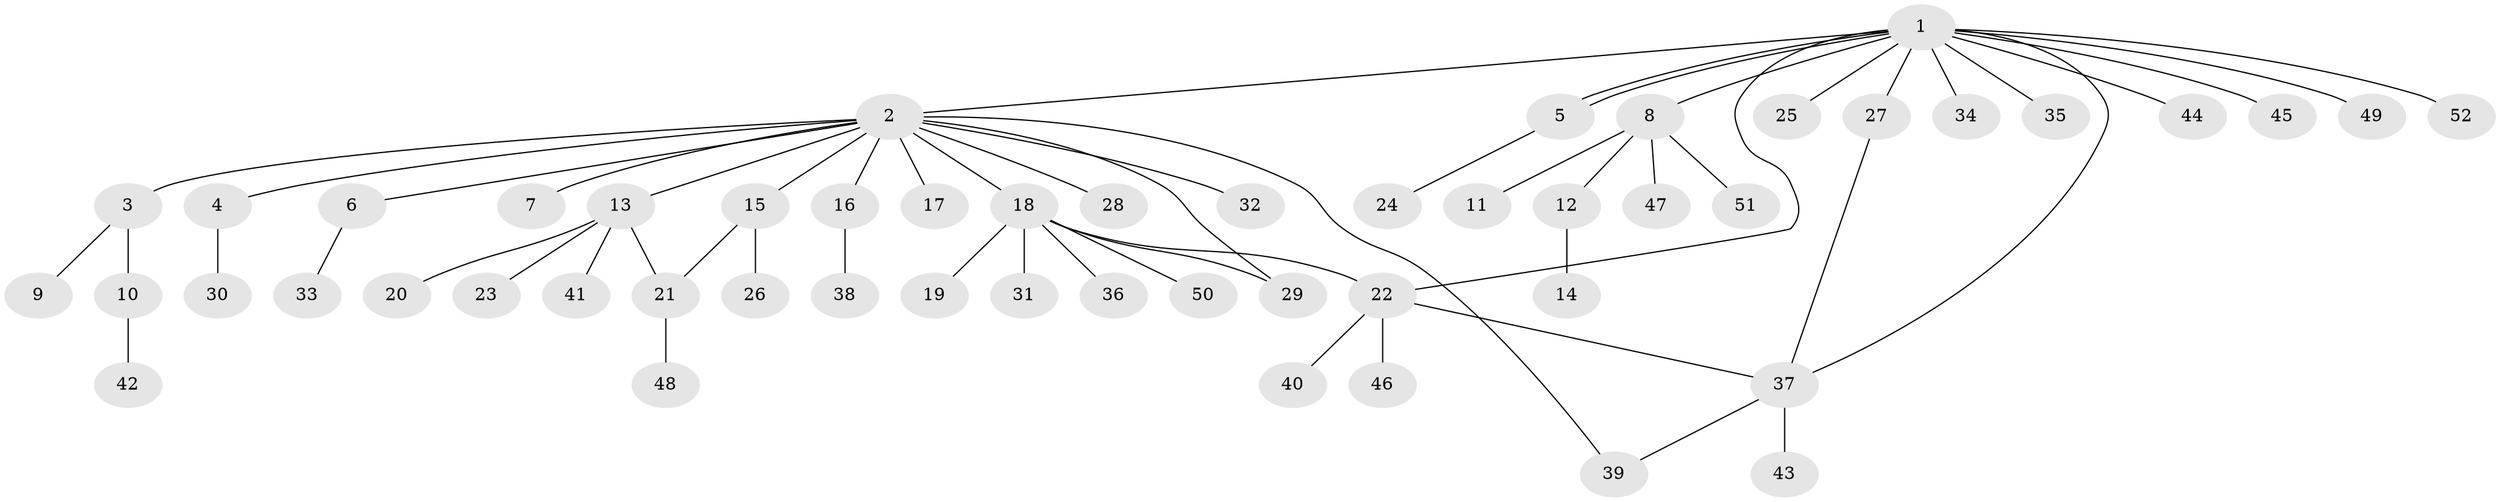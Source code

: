 // coarse degree distribution, {12: 0.02631578947368421, 13: 0.02631578947368421, 2: 0.18421052631578946, 1: 0.6052631578947368, 4: 0.07894736842105263, 6: 0.02631578947368421, 3: 0.05263157894736842}
// Generated by graph-tools (version 1.1) at 2025/50/03/04/25 22:50:39]
// undirected, 52 vertices, 58 edges
graph export_dot {
  node [color=gray90,style=filled];
  1;
  2;
  3;
  4;
  5;
  6;
  7;
  8;
  9;
  10;
  11;
  12;
  13;
  14;
  15;
  16;
  17;
  18;
  19;
  20;
  21;
  22;
  23;
  24;
  25;
  26;
  27;
  28;
  29;
  30;
  31;
  32;
  33;
  34;
  35;
  36;
  37;
  38;
  39;
  40;
  41;
  42;
  43;
  44;
  45;
  46;
  47;
  48;
  49;
  50;
  51;
  52;
  1 -- 2;
  1 -- 5;
  1 -- 5;
  1 -- 8;
  1 -- 22;
  1 -- 25;
  1 -- 27;
  1 -- 34;
  1 -- 35;
  1 -- 37;
  1 -- 44;
  1 -- 45;
  1 -- 49;
  1 -- 52;
  2 -- 3;
  2 -- 4;
  2 -- 6;
  2 -- 7;
  2 -- 13;
  2 -- 15;
  2 -- 16;
  2 -- 17;
  2 -- 18;
  2 -- 28;
  2 -- 29;
  2 -- 32;
  2 -- 39;
  3 -- 9;
  3 -- 10;
  4 -- 30;
  5 -- 24;
  6 -- 33;
  8 -- 11;
  8 -- 12;
  8 -- 47;
  8 -- 51;
  10 -- 42;
  12 -- 14;
  13 -- 20;
  13 -- 21;
  13 -- 23;
  13 -- 41;
  15 -- 21;
  15 -- 26;
  16 -- 38;
  18 -- 19;
  18 -- 22;
  18 -- 29;
  18 -- 31;
  18 -- 36;
  18 -- 50;
  21 -- 48;
  22 -- 37;
  22 -- 40;
  22 -- 46;
  27 -- 37;
  37 -- 39;
  37 -- 43;
}
